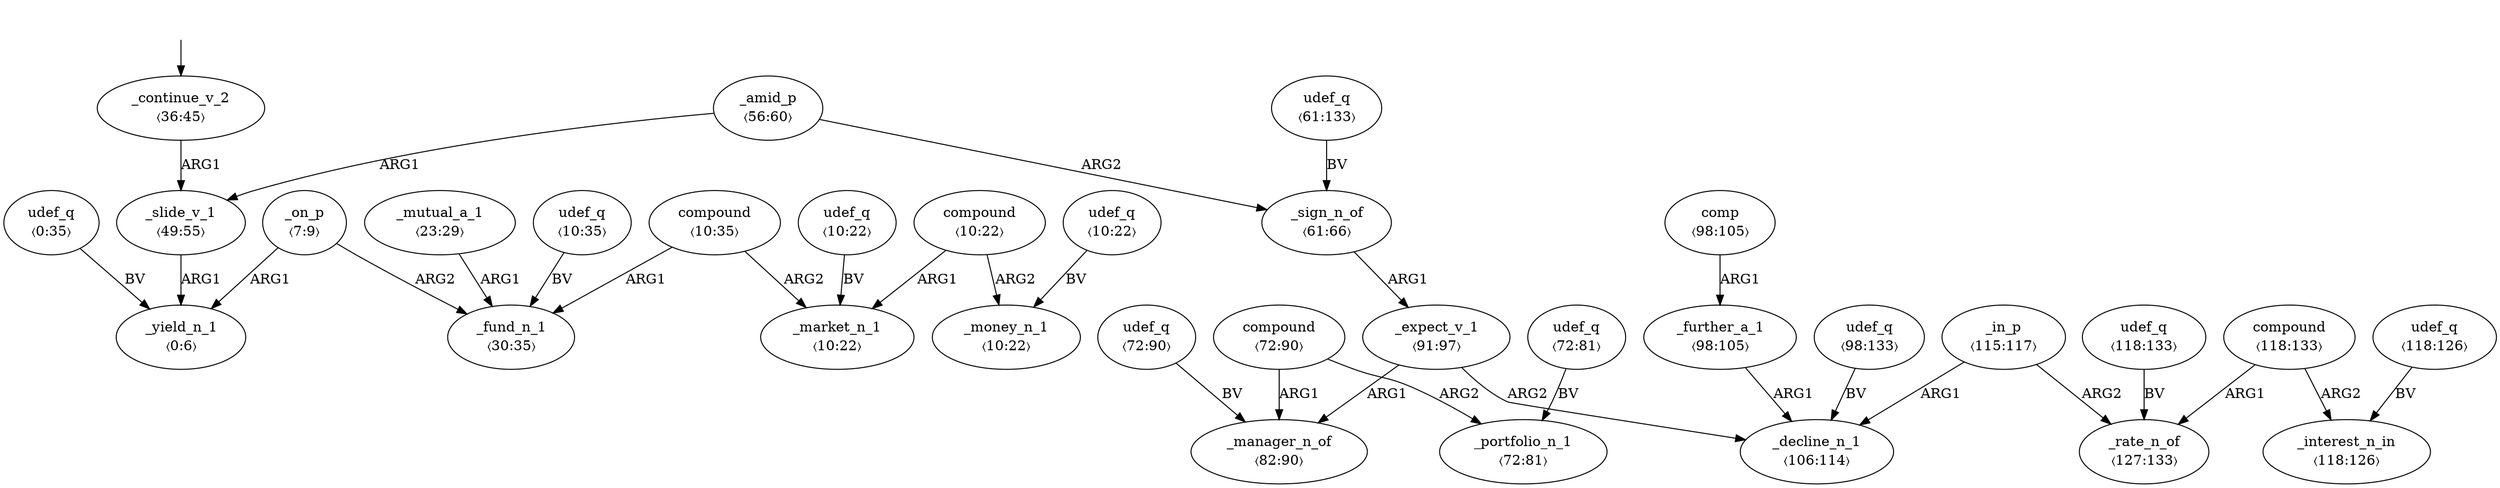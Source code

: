 digraph "20004001" {
  top [ style=invis ];
  top -> 12;
  0 [ label=<<table align="center" border="0" cellspacing="0"><tr><td colspan="2">udef_q</td></tr><tr><td colspan="2">〈0:35〉</td></tr></table>> ];
  1 [ label=<<table align="center" border="0" cellspacing="0"><tr><td colspan="2">_yield_n_1</td></tr><tr><td colspan="2">〈0:6〉</td></tr></table>> ];
  2 [ label=<<table align="center" border="0" cellspacing="0"><tr><td colspan="2">_on_p</td></tr><tr><td colspan="2">〈7:9〉</td></tr></table>> ];
  3 [ label=<<table align="center" border="0" cellspacing="0"><tr><td colspan="2">udef_q</td></tr><tr><td colspan="2">〈10:35〉</td></tr></table>> ];
  4 [ label=<<table align="center" border="0" cellspacing="0"><tr><td colspan="2">compound</td></tr><tr><td colspan="2">〈10:35〉</td></tr></table>> ];
  5 [ label=<<table align="center" border="0" cellspacing="0"><tr><td colspan="2">udef_q</td></tr><tr><td colspan="2">〈10:22〉</td></tr></table>> ];
  6 [ label=<<table align="center" border="0" cellspacing="0"><tr><td colspan="2">compound</td></tr><tr><td colspan="2">〈10:22〉</td></tr></table>> ];
  7 [ label=<<table align="center" border="0" cellspacing="0"><tr><td colspan="2">udef_q</td></tr><tr><td colspan="2">〈10:22〉</td></tr></table>> ];
  8 [ label=<<table align="center" border="0" cellspacing="0"><tr><td colspan="2">_money_n_1</td></tr><tr><td colspan="2">〈10:22〉</td></tr></table>> ];
  9 [ label=<<table align="center" border="0" cellspacing="0"><tr><td colspan="2">_market_n_1</td></tr><tr><td colspan="2">〈10:22〉</td></tr></table>> ];
  10 [ label=<<table align="center" border="0" cellspacing="0"><tr><td colspan="2">_mutual_a_1</td></tr><tr><td colspan="2">〈23:29〉</td></tr></table>> ];
  11 [ label=<<table align="center" border="0" cellspacing="0"><tr><td colspan="2">_fund_n_1</td></tr><tr><td colspan="2">〈30:35〉</td></tr></table>> ];
  12 [ label=<<table align="center" border="0" cellspacing="0"><tr><td colspan="2">_continue_v_2</td></tr><tr><td colspan="2">〈36:45〉</td></tr></table>> ];
  13 [ label=<<table align="center" border="0" cellspacing="0"><tr><td colspan="2">_slide_v_1</td></tr><tr><td colspan="2">〈49:55〉</td></tr></table>> ];
  14 [ label=<<table align="center" border="0" cellspacing="0"><tr><td colspan="2">_amid_p</td></tr><tr><td colspan="2">〈56:60〉</td></tr></table>> ];
  15 [ label=<<table align="center" border="0" cellspacing="0"><tr><td colspan="2">udef_q</td></tr><tr><td colspan="2">〈61:133〉</td></tr></table>> ];
  16 [ label=<<table align="center" border="0" cellspacing="0"><tr><td colspan="2">_sign_n_of</td></tr><tr><td colspan="2">〈61:66〉</td></tr></table>> ];
  17 [ label=<<table align="center" border="0" cellspacing="0"><tr><td colspan="2">udef_q</td></tr><tr><td colspan="2">〈72:90〉</td></tr></table>> ];
  18 [ label=<<table align="center" border="0" cellspacing="0"><tr><td colspan="2">compound</td></tr><tr><td colspan="2">〈72:90〉</td></tr></table>> ];
  19 [ label=<<table align="center" border="0" cellspacing="0"><tr><td colspan="2">udef_q</td></tr><tr><td colspan="2">〈72:81〉</td></tr></table>> ];
  20 [ label=<<table align="center" border="0" cellspacing="0"><tr><td colspan="2">_portfolio_n_1</td></tr><tr><td colspan="2">〈72:81〉</td></tr></table>> ];
  21 [ label=<<table align="center" border="0" cellspacing="0"><tr><td colspan="2">_manager_n_of</td></tr><tr><td colspan="2">〈82:90〉</td></tr></table>> ];
  22 [ label=<<table align="center" border="0" cellspacing="0"><tr><td colspan="2">_expect_v_1</td></tr><tr><td colspan="2">〈91:97〉</td></tr></table>> ];
  23 [ label=<<table align="center" border="0" cellspacing="0"><tr><td colspan="2">udef_q</td></tr><tr><td colspan="2">〈98:133〉</td></tr></table>> ];
  24 [ label=<<table align="center" border="0" cellspacing="0"><tr><td colspan="2">_further_a_1</td></tr><tr><td colspan="2">〈98:105〉</td></tr></table>> ];
  25 [ label=<<table align="center" border="0" cellspacing="0"><tr><td colspan="2">comp</td></tr><tr><td colspan="2">〈98:105〉</td></tr></table>> ];
  26 [ label=<<table align="center" border="0" cellspacing="0"><tr><td colspan="2">_decline_n_1</td></tr><tr><td colspan="2">〈106:114〉</td></tr></table>> ];
  27 [ label=<<table align="center" border="0" cellspacing="0"><tr><td colspan="2">_in_p</td></tr><tr><td colspan="2">〈115:117〉</td></tr></table>> ];
  28 [ label=<<table align="center" border="0" cellspacing="0"><tr><td colspan="2">udef_q</td></tr><tr><td colspan="2">〈118:133〉</td></tr></table>> ];
  29 [ label=<<table align="center" border="0" cellspacing="0"><tr><td colspan="2">compound</td></tr><tr><td colspan="2">〈118:133〉</td></tr></table>> ];
  30 [ label=<<table align="center" border="0" cellspacing="0"><tr><td colspan="2">udef_q</td></tr><tr><td colspan="2">〈118:126〉</td></tr></table>> ];
  31 [ label=<<table align="center" border="0" cellspacing="0"><tr><td colspan="2">_interest_n_in</td></tr><tr><td colspan="2">〈118:126〉</td></tr></table>> ];
  32 [ label=<<table align="center" border="0" cellspacing="0"><tr><td colspan="2">_rate_n_of</td></tr><tr><td colspan="2">〈127:133〉</td></tr></table>> ];
  14 -> 16 [ label="ARG2" ];
  29 -> 31 [ label="ARG2" ];
  27 -> 32 [ label="ARG2" ];
  24 -> 26 [ label="ARG1" ];
  16 -> 22 [ label="ARG1" ];
  4 -> 11 [ label="ARG1" ];
  25 -> 24 [ label="ARG1" ];
  28 -> 32 [ label="BV" ];
  4 -> 9 [ label="ARG2" ];
  23 -> 26 [ label="BV" ];
  2 -> 1 [ label="ARG1" ];
  0 -> 1 [ label="BV" ];
  14 -> 13 [ label="ARG1" ];
  22 -> 21 [ label="ARG1" ];
  3 -> 11 [ label="BV" ];
  27 -> 26 [ label="ARG1" ];
  2 -> 11 [ label="ARG2" ];
  15 -> 16 [ label="BV" ];
  18 -> 21 [ label="ARG1" ];
  6 -> 9 [ label="ARG1" ];
  29 -> 32 [ label="ARG1" ];
  17 -> 21 [ label="BV" ];
  5 -> 9 [ label="BV" ];
  6 -> 8 [ label="ARG2" ];
  13 -> 1 [ label="ARG1" ];
  18 -> 20 [ label="ARG2" ];
  7 -> 8 [ label="BV" ];
  19 -> 20 [ label="BV" ];
  10 -> 11 [ label="ARG1" ];
  12 -> 13 [ label="ARG1" ];
  22 -> 26 [ label="ARG2" ];
  30 -> 31 [ label="BV" ];
}

